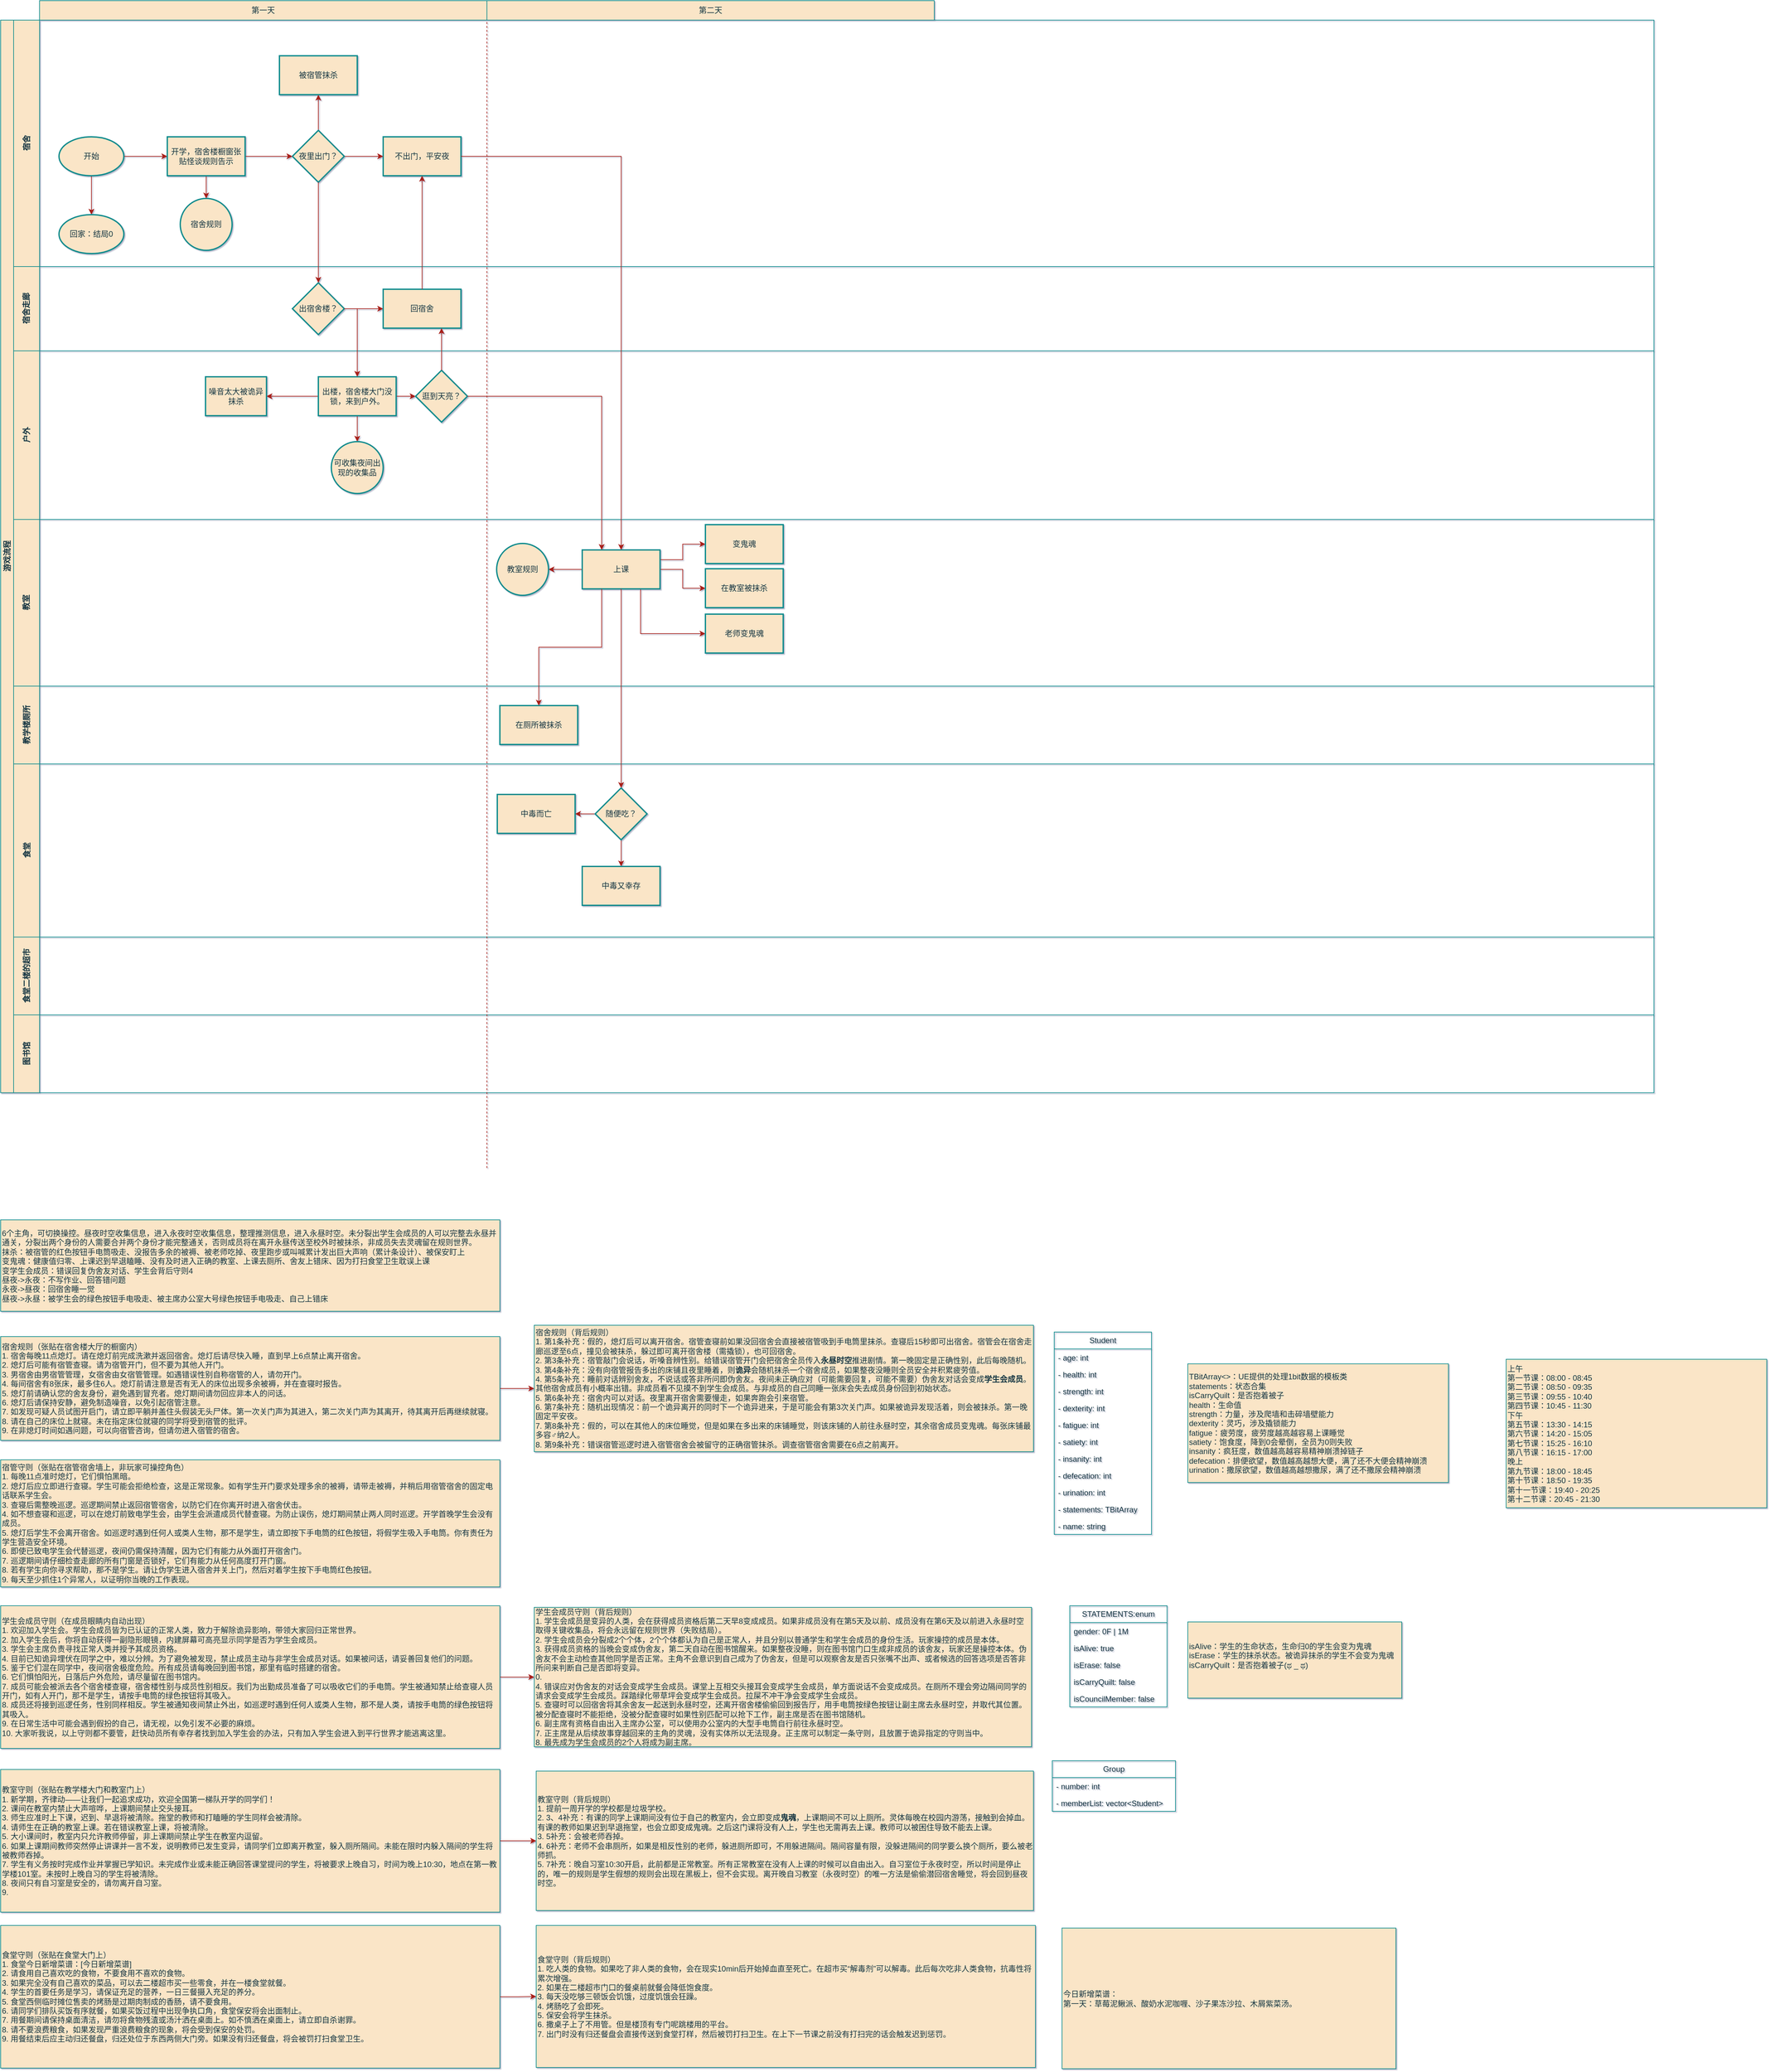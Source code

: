 <mxfile version="24.7.17">
  <diagram id="prtHgNgQTEPvFCAcTncT" name="Page-1">
    <mxGraphModel dx="4874" dy="1197" grid="0" gridSize="10" guides="1" tooltips="1" connect="1" arrows="1" fold="1" page="0" pageScale="1" pageWidth="827" pageHeight="1169" background="none" math="0" shadow="1">
      <root>
        <mxCell id="0" />
        <mxCell id="1" parent="0" />
        <mxCell id="dNxyNK7c78bLwvsdeMH5-19" value="游戏流程" style="swimlane;html=1;childLayout=stackLayout;resizeParent=1;resizeParentMax=0;horizontal=0;startSize=20;horizontalStack=0;labelBackgroundColor=none;fillColor=#FAE5C7;strokeColor=#0F8B8D;fontColor=#143642;" parent="1" vertex="1">
          <mxGeometry x="-2430" y="190" width="2550" height="1654" as="geometry">
            <mxRectangle x="-2430" y="190" width="40" height="80" as="alternateBounds" />
          </mxGeometry>
        </mxCell>
        <mxCell id="dNxyNK7c78bLwvsdeMH5-20" value="宿舍" style="swimlane;html=1;startSize=40;horizontal=0;labelBackgroundColor=none;fillColor=#FAE5C7;strokeColor=#0F8B8D;fontColor=#143642;" parent="dNxyNK7c78bLwvsdeMH5-19" vertex="1">
          <mxGeometry x="20" width="2530" height="380" as="geometry">
            <mxRectangle x="20" width="2520" height="40" as="alternateBounds" />
          </mxGeometry>
        </mxCell>
        <mxCell id="0DvFuNTm4Sl3EcMof9rq-71" value="" style="edgeStyle=orthogonalEdgeStyle;rounded=0;orthogonalLoop=1;jettySize=auto;html=1;labelBackgroundColor=none;strokeColor=#A8201A;fontColor=default;entryX=0;entryY=0.5;entryDx=0;entryDy=0;" parent="dNxyNK7c78bLwvsdeMH5-20" source="0DvFuNTm4Sl3EcMof9rq-69" target="nr45CDrM_3g_JWFm7fsB-148" edge="1">
          <mxGeometry relative="1" as="geometry">
            <mxPoint x="296" y="115" as="targetPoint" />
          </mxGeometry>
        </mxCell>
        <mxCell id="nr45CDrM_3g_JWFm7fsB-43" value="" style="edgeStyle=orthogonalEdgeStyle;rounded=0;orthogonalLoop=1;jettySize=auto;html=1;strokeColor=#A8201A;fontColor=default;fillColor=#FAE5C7;labelBackgroundColor=none;" parent="dNxyNK7c78bLwvsdeMH5-20" source="0DvFuNTm4Sl3EcMof9rq-69" target="nr45CDrM_3g_JWFm7fsB-42" edge="1">
          <mxGeometry relative="1" as="geometry" />
        </mxCell>
        <mxCell id="0DvFuNTm4Sl3EcMof9rq-69" value="开始" style="strokeWidth=2;html=1;shape=mxgraph.flowchart.start_1;whiteSpace=wrap;labelBackgroundColor=none;fillColor=#FAE5C7;strokeColor=#0F8B8D;fontColor=#143642;" parent="dNxyNK7c78bLwvsdeMH5-20" vertex="1">
          <mxGeometry x="70" y="180" width="100" height="60" as="geometry" />
        </mxCell>
        <mxCell id="0DvFuNTm4Sl3EcMof9rq-70" value="不出门，平安夜" style="whiteSpace=wrap;html=1;strokeWidth=2;labelBackgroundColor=none;fillColor=#FAE5C7;strokeColor=#0F8B8D;fontColor=#143642;" parent="dNxyNK7c78bLwvsdeMH5-20" vertex="1">
          <mxGeometry x="570" y="180" width="120" height="60" as="geometry" />
        </mxCell>
        <mxCell id="0DvFuNTm4Sl3EcMof9rq-72" value="宿舍规则" style="ellipse;whiteSpace=wrap;html=1;strokeWidth=2;labelBackgroundColor=none;fillColor=#FAE5C7;strokeColor=#0F8B8D;fontColor=#143642;" parent="dNxyNK7c78bLwvsdeMH5-20" vertex="1">
          <mxGeometry x="257" y="275" width="80" height="80" as="geometry" />
        </mxCell>
        <mxCell id="0DvFuNTm4Sl3EcMof9rq-79" value="" style="edgeStyle=orthogonalEdgeStyle;rounded=0;orthogonalLoop=1;jettySize=auto;html=1;labelBackgroundColor=none;strokeColor=#A8201A;fontColor=default;exitX=0.5;exitY=1;exitDx=0;exitDy=0;" parent="dNxyNK7c78bLwvsdeMH5-20" source="nr45CDrM_3g_JWFm7fsB-148" target="0DvFuNTm4Sl3EcMof9rq-72" edge="1">
          <mxGeometry relative="1" as="geometry">
            <mxPoint x="296" y="115" as="sourcePoint" />
          </mxGeometry>
        </mxCell>
        <mxCell id="0DvFuNTm4Sl3EcMof9rq-86" value="" style="edgeStyle=orthogonalEdgeStyle;rounded=0;orthogonalLoop=1;jettySize=auto;html=1;labelBackgroundColor=none;strokeColor=#A8201A;fontColor=default;" parent="dNxyNK7c78bLwvsdeMH5-20" source="0DvFuNTm4Sl3EcMof9rq-80" target="0DvFuNTm4Sl3EcMof9rq-70" edge="1">
          <mxGeometry relative="1" as="geometry" />
        </mxCell>
        <mxCell id="nr45CDrM_3g_JWFm7fsB-123" value="" style="edgeStyle=orthogonalEdgeStyle;rounded=0;orthogonalLoop=1;jettySize=auto;html=1;labelBackgroundColor=none;strokeColor=#A8201A;fontColor=default;" parent="dNxyNK7c78bLwvsdeMH5-20" source="0DvFuNTm4Sl3EcMof9rq-80" target="nr45CDrM_3g_JWFm7fsB-121" edge="1">
          <mxGeometry relative="1" as="geometry" />
        </mxCell>
        <mxCell id="0DvFuNTm4Sl3EcMof9rq-80" value="夜里出门？" style="rhombus;whiteSpace=wrap;html=1;strokeWidth=2;rounded=0;arcSize=0;labelBackgroundColor=none;fillColor=#FAE5C7;strokeColor=#0F8B8D;fontColor=#143642;" parent="dNxyNK7c78bLwvsdeMH5-20" vertex="1">
          <mxGeometry x="430" y="170" width="80" height="80" as="geometry" />
        </mxCell>
        <mxCell id="nr45CDrM_3g_JWFm7fsB-42" value="回家：结局0" style="strokeWidth=2;html=1;shape=mxgraph.flowchart.start_1;whiteSpace=wrap;labelBackgroundColor=none;fillColor=#FAE5C7;strokeColor=#0F8B8D;fontColor=#143642;" parent="dNxyNK7c78bLwvsdeMH5-20" vertex="1">
          <mxGeometry x="70" y="300" width="100" height="60" as="geometry" />
        </mxCell>
        <mxCell id="nr45CDrM_3g_JWFm7fsB-121" value="被宿管抹杀" style="whiteSpace=wrap;html=1;fillColor=#FAE5C7;strokeColor=#0F8B8D;fontColor=#143642;strokeWidth=2;rounded=0;arcSize=0;labelBackgroundColor=none;" parent="dNxyNK7c78bLwvsdeMH5-20" vertex="1">
          <mxGeometry x="410" y="55" width="120" height="60" as="geometry" />
        </mxCell>
        <mxCell id="nr45CDrM_3g_JWFm7fsB-149" value="" style="edgeStyle=orthogonalEdgeStyle;rounded=0;orthogonalLoop=1;jettySize=auto;html=1;strokeColor=#A8201A;fontColor=default;fillColor=#FAE5C7;labelBackgroundColor=none;" parent="dNxyNK7c78bLwvsdeMH5-20" source="nr45CDrM_3g_JWFm7fsB-148" target="0DvFuNTm4Sl3EcMof9rq-80" edge="1">
          <mxGeometry relative="1" as="geometry" />
        </mxCell>
        <mxCell id="nr45CDrM_3g_JWFm7fsB-148" value="开学，宿舍楼橱窗张贴怪谈规则告示" style="rounded=0;whiteSpace=wrap;html=1;strokeColor=#0F8B8D;fontColor=#143642;fillColor=#FAE5C7;labelBackgroundColor=none;strokeWidth=2;" parent="dNxyNK7c78bLwvsdeMH5-20" vertex="1">
          <mxGeometry x="237" y="180" width="120" height="60" as="geometry" />
        </mxCell>
        <mxCell id="0DvFuNTm4Sl3EcMof9rq-39" value="宿舍走廊" style="swimlane;html=1;startSize=40;horizontal=0;labelBackgroundColor=none;fillColor=#FAE5C7;strokeColor=#0F8B8D;fontColor=#143642;" parent="dNxyNK7c78bLwvsdeMH5-19" vertex="1">
          <mxGeometry x="20" y="380" width="2530" height="130" as="geometry" />
        </mxCell>
        <mxCell id="nr45CDrM_3g_JWFm7fsB-5" value="" style="edgeStyle=orthogonalEdgeStyle;rounded=0;orthogonalLoop=1;jettySize=auto;html=1;labelBackgroundColor=none;strokeColor=#A8201A;fontColor=default;" parent="0DvFuNTm4Sl3EcMof9rq-39" source="nr45CDrM_3g_JWFm7fsB-1" target="nr45CDrM_3g_JWFm7fsB-4" edge="1">
          <mxGeometry relative="1" as="geometry" />
        </mxCell>
        <mxCell id="nr45CDrM_3g_JWFm7fsB-1" value="出宿舍楼？" style="rhombus;whiteSpace=wrap;html=1;strokeWidth=2;rounded=0;arcSize=0;labelBackgroundColor=none;fillColor=#FAE5C7;strokeColor=#0F8B8D;fontColor=#143642;" parent="0DvFuNTm4Sl3EcMof9rq-39" vertex="1">
          <mxGeometry x="430" y="25" width="80" height="80" as="geometry" />
        </mxCell>
        <mxCell id="nr45CDrM_3g_JWFm7fsB-4" value="回宿舍" style="whiteSpace=wrap;html=1;strokeWidth=2;rounded=0;arcSize=0;labelBackgroundColor=none;fillColor=#FAE5C7;strokeColor=#0F8B8D;fontColor=#143642;" parent="0DvFuNTm4Sl3EcMof9rq-39" vertex="1">
          <mxGeometry x="570" y="35" width="120" height="60" as="geometry" />
        </mxCell>
        <mxCell id="0DvFuNTm4Sl3EcMof9rq-2" value="户外" style="swimlane;html=1;startSize=40;horizontal=0;labelBackgroundColor=none;fillColor=#FAE5C7;strokeColor=#0F8B8D;fontColor=#143642;" parent="dNxyNK7c78bLwvsdeMH5-19" vertex="1">
          <mxGeometry x="20" y="510" width="2530" height="260" as="geometry" />
        </mxCell>
        <mxCell id="nr45CDrM_3g_JWFm7fsB-47" value="" style="edgeStyle=orthogonalEdgeStyle;rounded=0;orthogonalLoop=1;jettySize=auto;html=1;strokeColor=#A8201A;fontColor=default;fillColor=#FAE5C7;labelBackgroundColor=none;" parent="0DvFuNTm4Sl3EcMof9rq-2" source="0DvFuNTm4Sl3EcMof9rq-87" target="nr45CDrM_3g_JWFm7fsB-46" edge="1">
          <mxGeometry relative="1" as="geometry" />
        </mxCell>
        <mxCell id="nr45CDrM_3g_JWFm7fsB-128" value="" style="edgeStyle=orthogonalEdgeStyle;rounded=0;orthogonalLoop=1;jettySize=auto;html=1;strokeColor=#A8201A;fontColor=default;fillColor=#FAE5C7;labelBackgroundColor=none;" parent="0DvFuNTm4Sl3EcMof9rq-2" source="0DvFuNTm4Sl3EcMof9rq-87" target="nr45CDrM_3g_JWFm7fsB-127" edge="1">
          <mxGeometry relative="1" as="geometry" />
        </mxCell>
        <mxCell id="nr45CDrM_3g_JWFm7fsB-130" value="" style="edgeStyle=orthogonalEdgeStyle;rounded=0;orthogonalLoop=1;jettySize=auto;html=1;strokeColor=#A8201A;fontColor=default;fillColor=#FAE5C7;labelBackgroundColor=none;" parent="0DvFuNTm4Sl3EcMof9rq-2" source="0DvFuNTm4Sl3EcMof9rq-87" target="nr45CDrM_3g_JWFm7fsB-129" edge="1">
          <mxGeometry relative="1" as="geometry" />
        </mxCell>
        <mxCell id="0DvFuNTm4Sl3EcMof9rq-87" value="出楼，宿舍楼大门没锁，来到户外&lt;span style=&quot;background-color: initial;&quot;&gt;。&lt;/span&gt;" style="whiteSpace=wrap;html=1;strokeWidth=2;rounded=0;arcSize=0;labelBackgroundColor=none;fillColor=#FAE5C7;strokeColor=#0F8B8D;fontColor=#143642;" parent="0DvFuNTm4Sl3EcMof9rq-2" vertex="1">
          <mxGeometry x="470" y="40" width="120" height="60" as="geometry" />
        </mxCell>
        <mxCell id="nr45CDrM_3g_JWFm7fsB-46" value="可收集夜间出现的收集品" style="ellipse;whiteSpace=wrap;html=1;fillColor=#FAE5C7;strokeColor=#0F8B8D;fontColor=#143642;strokeWidth=2;rounded=1;arcSize=0;labelBackgroundColor=none;" parent="0DvFuNTm4Sl3EcMof9rq-2" vertex="1">
          <mxGeometry x="490" y="140" width="80" height="80" as="geometry" />
        </mxCell>
        <mxCell id="nr45CDrM_3g_JWFm7fsB-127" value="噪音太大被诡异抹杀" style="whiteSpace=wrap;html=1;fillColor=#FAE5C7;strokeColor=#0F8B8D;fontColor=#143642;strokeWidth=2;rounded=0;arcSize=0;labelBackgroundColor=none;" parent="0DvFuNTm4Sl3EcMof9rq-2" vertex="1">
          <mxGeometry x="296" y="40" width="94" height="60" as="geometry" />
        </mxCell>
        <mxCell id="nr45CDrM_3g_JWFm7fsB-129" value="逛到天亮？" style="rhombus;whiteSpace=wrap;html=1;strokeWidth=2;rounded=0;arcSize=0;labelBackgroundColor=none;fillColor=#FAE5C7;strokeColor=#0F8B8D;fontColor=#143642;shadow=0;" parent="0DvFuNTm4Sl3EcMof9rq-2" vertex="1">
          <mxGeometry x="620" y="30" width="80" height="80" as="geometry" />
        </mxCell>
        <mxCell id="0DvFuNTm4Sl3EcMof9rq-31" value="教室" style="swimlane;html=1;startSize=40;horizontal=0;labelBackgroundColor=none;fillColor=#FAE5C7;strokeColor=#0F8B8D;fontColor=#143642;" parent="dNxyNK7c78bLwvsdeMH5-19" vertex="1">
          <mxGeometry x="20" y="770" width="2530" height="257" as="geometry">
            <mxRectangle x="20" y="360" width="1820" height="30" as="alternateBounds" />
          </mxGeometry>
        </mxCell>
        <mxCell id="nr45CDrM_3g_JWFm7fsB-57" value="" style="edgeStyle=orthogonalEdgeStyle;rounded=0;orthogonalLoop=1;jettySize=auto;html=1;strokeColor=#A8201A;fontColor=default;fillColor=#FAE5C7;labelBackgroundColor=none;" parent="0DvFuNTm4Sl3EcMof9rq-31" source="nr45CDrM_3g_JWFm7fsB-44" target="nr45CDrM_3g_JWFm7fsB-56" edge="1">
          <mxGeometry relative="1" as="geometry" />
        </mxCell>
        <mxCell id="nr45CDrM_3g_JWFm7fsB-134" style="edgeStyle=orthogonalEdgeStyle;rounded=0;orthogonalLoop=1;jettySize=auto;html=1;exitX=1;exitY=0.25;exitDx=0;exitDy=0;entryX=0;entryY=0.5;entryDx=0;entryDy=0;strokeColor=#A8201A;fontColor=default;fillColor=#FAE5C7;labelBackgroundColor=none;" parent="0DvFuNTm4Sl3EcMof9rq-31" source="nr45CDrM_3g_JWFm7fsB-44" target="nr45CDrM_3g_JWFm7fsB-133" edge="1">
          <mxGeometry relative="1" as="geometry" />
        </mxCell>
        <mxCell id="nr45CDrM_3g_JWFm7fsB-137" value="" style="edgeStyle=orthogonalEdgeStyle;rounded=0;orthogonalLoop=1;jettySize=auto;html=1;strokeColor=#A8201A;fontColor=default;fillColor=#FAE5C7;exitX=1;exitY=0.5;exitDx=0;exitDy=0;labelBackgroundColor=none;" parent="0DvFuNTm4Sl3EcMof9rq-31" source="nr45CDrM_3g_JWFm7fsB-44" target="nr45CDrM_3g_JWFm7fsB-136" edge="1">
          <mxGeometry relative="1" as="geometry" />
        </mxCell>
        <mxCell id="nr45CDrM_3g_JWFm7fsB-140" value="" style="edgeStyle=orthogonalEdgeStyle;rounded=0;orthogonalLoop=1;jettySize=auto;html=1;strokeColor=#A8201A;fontColor=default;fillColor=#FAE5C7;exitX=0.75;exitY=1;exitDx=0;exitDy=0;entryX=0;entryY=0.5;entryDx=0;entryDy=0;labelBackgroundColor=none;" parent="0DvFuNTm4Sl3EcMof9rq-31" source="nr45CDrM_3g_JWFm7fsB-44" target="nr45CDrM_3g_JWFm7fsB-139" edge="1">
          <mxGeometry relative="1" as="geometry" />
        </mxCell>
        <mxCell id="nr45CDrM_3g_JWFm7fsB-44" value="上课" style="whiteSpace=wrap;html=1;fillColor=#FAE5C7;strokeColor=#0F8B8D;fontColor=#143642;strokeWidth=2;labelBackgroundColor=none;" parent="0DvFuNTm4Sl3EcMof9rq-31" vertex="1">
          <mxGeometry x="877" y="47" width="120" height="60" as="geometry" />
        </mxCell>
        <mxCell id="nr45CDrM_3g_JWFm7fsB-56" value="教室规则" style="ellipse;whiteSpace=wrap;html=1;fillColor=#FAE5C7;strokeColor=#0F8B8D;fontColor=#143642;strokeWidth=2;labelBackgroundColor=none;" parent="0DvFuNTm4Sl3EcMof9rq-31" vertex="1">
          <mxGeometry x="745" y="37" width="80" height="80" as="geometry" />
        </mxCell>
        <mxCell id="nr45CDrM_3g_JWFm7fsB-133" value="变鬼魂" style="whiteSpace=wrap;html=1;fillColor=#FAE5C7;strokeColor=#0F8B8D;fontColor=#143642;strokeWidth=2;labelBackgroundColor=none;" parent="0DvFuNTm4Sl3EcMof9rq-31" vertex="1">
          <mxGeometry x="1067" y="8" width="120" height="60" as="geometry" />
        </mxCell>
        <mxCell id="nr45CDrM_3g_JWFm7fsB-136" value="在教室被抹杀" style="whiteSpace=wrap;html=1;fillColor=#FAE5C7;strokeColor=#0F8B8D;fontColor=#143642;strokeWidth=2;labelBackgroundColor=none;" parent="0DvFuNTm4Sl3EcMof9rq-31" vertex="1">
          <mxGeometry x="1067" y="76" width="120" height="60" as="geometry" />
        </mxCell>
        <mxCell id="nr45CDrM_3g_JWFm7fsB-139" value="老师变鬼魂" style="whiteSpace=wrap;html=1;fillColor=#FAE5C7;strokeColor=#0F8B8D;fontColor=#143642;strokeWidth=2;labelBackgroundColor=none;" parent="0DvFuNTm4Sl3EcMof9rq-31" vertex="1">
          <mxGeometry x="1067" y="146" width="120" height="60" as="geometry" />
        </mxCell>
        <mxCell id="0DvFuNTm4Sl3EcMof9rq-43" value="教学楼厕所" style="swimlane;html=1;startSize=40;horizontal=0;labelBackgroundColor=none;fillColor=#FAE5C7;strokeColor=#0F8B8D;fontColor=#143642;" parent="dNxyNK7c78bLwvsdeMH5-19" vertex="1">
          <mxGeometry x="20" y="1027" width="2530" height="120" as="geometry">
            <mxRectangle x="20" y="360" width="1820" height="30" as="alternateBounds" />
          </mxGeometry>
        </mxCell>
        <mxCell id="nr45CDrM_3g_JWFm7fsB-142" value="在厕所被抹杀" style="whiteSpace=wrap;html=1;fillColor=#FAE5C7;strokeColor=#0F8B8D;fontColor=#143642;strokeWidth=2;labelBackgroundColor=none;" parent="0DvFuNTm4Sl3EcMof9rq-43" vertex="1">
          <mxGeometry x="750" y="30" width="120" height="60" as="geometry" />
        </mxCell>
        <mxCell id="0DvFuNTm4Sl3EcMof9rq-47" value="食堂" style="swimlane;html=1;startSize=40;horizontal=0;labelBackgroundColor=none;fillColor=#FAE5C7;strokeColor=#0F8B8D;fontColor=#143642;" parent="dNxyNK7c78bLwvsdeMH5-19" vertex="1">
          <mxGeometry x="20" y="1147" width="2530" height="267" as="geometry">
            <mxRectangle x="20" y="360" width="1820" height="30" as="alternateBounds" />
          </mxGeometry>
        </mxCell>
        <mxCell id="nr45CDrM_3g_JWFm7fsB-155" value="" style="edgeStyle=orthogonalEdgeStyle;rounded=0;orthogonalLoop=1;jettySize=auto;html=1;strokeColor=#A8201A;fontColor=#143642;fillColor=#FAE5C7;" parent="0DvFuNTm4Sl3EcMof9rq-47" source="nr45CDrM_3g_JWFm7fsB-146" target="nr45CDrM_3g_JWFm7fsB-154" edge="1">
          <mxGeometry relative="1" as="geometry" />
        </mxCell>
        <mxCell id="nr45CDrM_3g_JWFm7fsB-157" value="" style="edgeStyle=orthogonalEdgeStyle;rounded=0;orthogonalLoop=1;jettySize=auto;html=1;strokeColor=#A8201A;fontColor=#143642;fillColor=#FAE5C7;" parent="0DvFuNTm4Sl3EcMof9rq-47" source="nr45CDrM_3g_JWFm7fsB-146" target="nr45CDrM_3g_JWFm7fsB-156" edge="1">
          <mxGeometry relative="1" as="geometry" />
        </mxCell>
        <mxCell id="nr45CDrM_3g_JWFm7fsB-146" value="随便吃？" style="rhombus;whiteSpace=wrap;html=1;fillColor=#FAE5C7;strokeColor=#0F8B8D;fontColor=#143642;strokeWidth=2;labelBackgroundColor=none;" parent="0DvFuNTm4Sl3EcMof9rq-47" vertex="1">
          <mxGeometry x="897" y="37" width="80" height="80" as="geometry" />
        </mxCell>
        <mxCell id="nr45CDrM_3g_JWFm7fsB-154" value="中毒而亡" style="whiteSpace=wrap;html=1;fillColor=#FAE5C7;strokeColor=#0F8B8D;fontColor=#143642;strokeWidth=2;labelBackgroundColor=none;" parent="0DvFuNTm4Sl3EcMof9rq-47" vertex="1">
          <mxGeometry x="746" y="47" width="120" height="60" as="geometry" />
        </mxCell>
        <mxCell id="nr45CDrM_3g_JWFm7fsB-156" value="中毒又幸存" style="whiteSpace=wrap;html=1;fillColor=#FAE5C7;strokeColor=#0F8B8D;fontColor=#143642;strokeWidth=2;labelBackgroundColor=none;" parent="0DvFuNTm4Sl3EcMof9rq-47" vertex="1">
          <mxGeometry x="877" y="158" width="120" height="60" as="geometry" />
        </mxCell>
        <mxCell id="nr45CDrM_3g_JWFm7fsB-11" value="食堂二楼的超市" style="swimlane;html=1;startSize=40;horizontal=0;labelBackgroundColor=none;fillColor=#FAE5C7;strokeColor=#0F8B8D;fontColor=#143642;" parent="dNxyNK7c78bLwvsdeMH5-19" vertex="1">
          <mxGeometry x="20" y="1414" width="2530" height="120" as="geometry">
            <mxRectangle x="20" y="360" width="1820" height="30" as="alternateBounds" />
          </mxGeometry>
        </mxCell>
        <mxCell id="dNxyNK7c78bLwvsdeMH5-22" value="图书馆" style="swimlane;html=1;startSize=40;horizontal=0;labelBackgroundColor=none;fillColor=#FAE5C7;strokeColor=#0F8B8D;fontColor=#143642;" parent="dNxyNK7c78bLwvsdeMH5-19" vertex="1">
          <mxGeometry x="20" y="1534" width="2530" height="120" as="geometry">
            <mxRectangle x="20" y="360" width="1820" height="30" as="alternateBounds" />
          </mxGeometry>
        </mxCell>
        <mxCell id="nr45CDrM_3g_JWFm7fsB-2" value="" style="edgeStyle=orthogonalEdgeStyle;rounded=0;orthogonalLoop=1;jettySize=auto;html=1;labelBackgroundColor=none;strokeColor=#A8201A;fontColor=default;" parent="dNxyNK7c78bLwvsdeMH5-19" source="0DvFuNTm4Sl3EcMof9rq-80" target="nr45CDrM_3g_JWFm7fsB-1" edge="1">
          <mxGeometry relative="1" as="geometry" />
        </mxCell>
        <mxCell id="0DvFuNTm4Sl3EcMof9rq-88" value="" style="edgeStyle=orthogonalEdgeStyle;rounded=0;orthogonalLoop=1;jettySize=auto;html=1;entryX=0.5;entryY=0;entryDx=0;entryDy=0;exitX=1;exitY=0.5;exitDx=0;exitDy=0;labelBackgroundColor=none;strokeColor=#A8201A;fontColor=default;" parent="dNxyNK7c78bLwvsdeMH5-19" source="nr45CDrM_3g_JWFm7fsB-1" target="0DvFuNTm4Sl3EcMof9rq-87" edge="1">
          <mxGeometry relative="1" as="geometry" />
        </mxCell>
        <mxCell id="nr45CDrM_3g_JWFm7fsB-6" style="edgeStyle=orthogonalEdgeStyle;rounded=0;orthogonalLoop=1;jettySize=auto;html=1;exitX=0.5;exitY=0;exitDx=0;exitDy=0;entryX=0.5;entryY=1;entryDx=0;entryDy=0;labelBackgroundColor=none;strokeColor=#A8201A;fontColor=default;" parent="dNxyNK7c78bLwvsdeMH5-19" source="nr45CDrM_3g_JWFm7fsB-4" target="0DvFuNTm4Sl3EcMof9rq-70" edge="1">
          <mxGeometry relative="1" as="geometry" />
        </mxCell>
        <mxCell id="nr45CDrM_3g_JWFm7fsB-45" value="" style="edgeStyle=orthogonalEdgeStyle;rounded=0;orthogonalLoop=1;jettySize=auto;html=1;strokeColor=#A8201A;fontColor=default;fillColor=#FAE5C7;labelBackgroundColor=none;" parent="dNxyNK7c78bLwvsdeMH5-19" source="0DvFuNTm4Sl3EcMof9rq-70" target="nr45CDrM_3g_JWFm7fsB-44" edge="1">
          <mxGeometry relative="1" as="geometry" />
        </mxCell>
        <mxCell id="nr45CDrM_3g_JWFm7fsB-131" style="edgeStyle=orthogonalEdgeStyle;rounded=0;orthogonalLoop=1;jettySize=auto;html=1;exitX=0.5;exitY=0;exitDx=0;exitDy=0;entryX=0.75;entryY=1;entryDx=0;entryDy=0;strokeColor=#A8201A;fontColor=default;fillColor=#FAE5C7;labelBackgroundColor=none;" parent="dNxyNK7c78bLwvsdeMH5-19" source="nr45CDrM_3g_JWFm7fsB-129" target="nr45CDrM_3g_JWFm7fsB-4" edge="1">
          <mxGeometry relative="1" as="geometry" />
        </mxCell>
        <mxCell id="nr45CDrM_3g_JWFm7fsB-132" style="edgeStyle=orthogonalEdgeStyle;rounded=0;orthogonalLoop=1;jettySize=auto;html=1;exitX=1;exitY=0.5;exitDx=0;exitDy=0;entryX=0.25;entryY=0;entryDx=0;entryDy=0;strokeColor=#A8201A;fontColor=default;fillColor=#FAE5C7;labelBackgroundColor=none;" parent="dNxyNK7c78bLwvsdeMH5-19" source="nr45CDrM_3g_JWFm7fsB-129" target="nr45CDrM_3g_JWFm7fsB-44" edge="1">
          <mxGeometry relative="1" as="geometry" />
        </mxCell>
        <mxCell id="nr45CDrM_3g_JWFm7fsB-143" value="" style="edgeStyle=orthogonalEdgeStyle;rounded=0;orthogonalLoop=1;jettySize=auto;html=1;strokeColor=#A8201A;fontColor=default;fillColor=#FAE5C7;exitX=0.25;exitY=1;exitDx=0;exitDy=0;labelBackgroundColor=none;" parent="dNxyNK7c78bLwvsdeMH5-19" source="nr45CDrM_3g_JWFm7fsB-44" target="nr45CDrM_3g_JWFm7fsB-142" edge="1">
          <mxGeometry relative="1" as="geometry" />
        </mxCell>
        <mxCell id="nr45CDrM_3g_JWFm7fsB-147" value="" style="edgeStyle=orthogonalEdgeStyle;rounded=0;orthogonalLoop=1;jettySize=auto;html=1;strokeColor=#A8201A;fontColor=default;fillColor=#FAE5C7;labelBackgroundColor=none;" parent="dNxyNK7c78bLwvsdeMH5-19" source="nr45CDrM_3g_JWFm7fsB-44" target="nr45CDrM_3g_JWFm7fsB-146" edge="1">
          <mxGeometry relative="1" as="geometry" />
        </mxCell>
        <mxCell id="0DvFuNTm4Sl3EcMof9rq-75" value="" style="edgeStyle=orthogonalEdgeStyle;rounded=0;orthogonalLoop=1;jettySize=auto;html=1;labelBackgroundColor=none;strokeColor=#A8201A;fontColor=default;" parent="1" source="0DvFuNTm4Sl3EcMof9rq-68" target="0DvFuNTm4Sl3EcMof9rq-74" edge="1">
          <mxGeometry relative="1" as="geometry" />
        </mxCell>
        <mxCell id="0DvFuNTm4Sl3EcMof9rq-68" value="宿舍规则（张贴在宿舍楼大厅的橱窗内）&lt;div&gt;&lt;div&gt;1. 宿舍每晚11点熄灯。请在熄灯前完成洗漱并返回宿舍。熄灯后请尽快入睡，直到早上6点禁止离开宿舍。&lt;/div&gt;&lt;div&gt;2. 熄灯后可能有宿管查寝。请为宿管开门，但不要为其他人开门。&lt;/div&gt;&lt;div&gt;3. 男宿舍由男宿管管理，女宿舍由女宿管管理。如遇错误性别自称宿管的人，请勿开门。&lt;/div&gt;&lt;div&gt;4. 每间宿舍有8张床，最多住6人。熄灯前请注意是否有无人的床位出现多余被褥，并在查寝时报告。&lt;/div&gt;&lt;div&gt;5. 熄灯前请确认您的舍友身份，避免遇到冒充者。熄灯期间请勿回应非本人的问话。&lt;/div&gt;&lt;div&gt;6. 熄灯后请保持安静，避免制造噪音，以免引起宿管注意。&lt;/div&gt;&lt;div&gt;7. 如发现可疑人员试图开启门，请立即平躺并盖住头假装无头尸体。第一次关门声为其进入，第二次关门声为其离开，待其离开后再继续就寝。&lt;/div&gt;&lt;div&gt;8. 请在自己的床位上就寝。未在指定床位就寝的同学将受到宿管的批评。&lt;/div&gt;&lt;div&gt;9. 在非熄灯时间如遇问题，可以向宿管咨询，但请勿进入宿管的宿舍。&lt;/div&gt;&lt;/div&gt;" style="rounded=0;whiteSpace=wrap;html=1;align=left;labelBackgroundColor=none;fillColor=#FAE5C7;strokeColor=#0F8B8D;fontColor=#143642;" parent="1" vertex="1">
          <mxGeometry x="-2430" y="2220" width="770" height="160" as="geometry" />
        </mxCell>
        <mxCell id="0DvFuNTm4Sl3EcMof9rq-74" value="宿舍规则（背后规则）&lt;div&gt;1. 第1条补充：假的，熄灯后可以离开宿舍。宿管查寝前如果没回宿舍会直接被宿管吸到手电筒里抹杀。查寝后15秒即可出宿舍。宿管会在宿舍走廊巡逻至6点，撞见会被抹杀，躲过即可离开宿舍楼（需撬锁），也可回宿舍。&lt;/div&gt;&lt;div&gt;2. 第3条补充：宿管敲门会说话，听嗓音辨性别。给错误宿管开门会把宿舍全员传入&lt;b&gt;永昼时空&lt;/b&gt;推进剧情。第一晚固定是正确性别，此后每晚随机。&lt;/div&gt;&lt;div&gt;3. 第4条补充：没有向宿管报告多出的床铺且夜里睡着，则&lt;b&gt;诡异&lt;/b&gt;会随机抹杀一个宿舍成员，如果整夜没睡则全员安全并积累疲劳值。&lt;/div&gt;&lt;div&gt;4. 第5条补充：睡前对话辨别舍友，不说话或答非所问即伪舍友。夜间未正确应对（可能需要回复，可能不需要）伪舍友对话会变成&lt;b&gt;学生会成员&lt;/b&gt;。其他宿舍成员有小概率出错。非成员看不见摸不到学生会成员。与非成员的自己同睡一张床会失去成员身份回到初始状态。&lt;/div&gt;&lt;div&gt;5. 第6条补充：宿舍内可以对话。夜里离开宿舍需要慢走，如果奔跑会引来宿管。&lt;/div&gt;&lt;div&gt;6. 第7条补充：随机出现情况：前一个诡异离开的同时下一个诡异进来，于是可能会有第3次关门声。如果被诡异发现活着，则会被抹杀。第一晚固定平安夜。&lt;/div&gt;&lt;div&gt;7. 第8条补充：假的，可以在其他人的床位睡觉，但是如果在多出来的床铺睡觉，则该床铺的人前往永昼时空，其余宿舍成员变鬼魂。每张床铺最多容♂纳2人。&lt;/div&gt;&lt;div&gt;8. 第9条补充：错误宿管巡逻时进入宿管宿舍会被留守的正确宿管抹杀。调查宿管宿舍需要在6点之前离开。&lt;/div&gt;" style="whiteSpace=wrap;html=1;rounded=0;align=left;labelBackgroundColor=none;fillColor=#FAE5C7;strokeColor=#0F8B8D;fontColor=#143642;" parent="1" vertex="1">
          <mxGeometry x="-1607" y="2202.5" width="770" height="195" as="geometry" />
        </mxCell>
        <mxCell id="nr45CDrM_3g_JWFm7fsB-7" value="宿管守则（张贴在宿管宿舍墙上，非玩家可操控角色）&lt;div&gt;&lt;div&gt;1. 每晚11点准时熄灯，它们惧怕黑暗。&lt;/div&gt;&lt;div&gt;2. 熄灯后应立即进行查寝。学生可能会拒绝检查，这是正常现象。如有学生开门要求处理多余的被褥，请带走被褥，并稍后用宿管宿舍的固定电话联系学生会。&lt;/div&gt;&lt;div&gt;3. 查寝后需整晚巡逻。巡逻期间禁止返回宿管宿舍，以防它们在你离开时进入宿舍伏击。&lt;/div&gt;&lt;div&gt;4. 如不想查寝和巡逻，可以在熄灯前致电学生会，由学生会派遣成员代替查寝。为防止误伤，熄灯期间禁止两人同时巡逻。开学首晚学生会没有成员。&lt;/div&gt;&lt;div&gt;5. 熄灯后学生不会离开宿舍。如巡逻时遇到任何人或类人生物，那不是学生，请立即按下手电筒的红色按钮，将假学生吸入手电筒。你有责任为学生营造安全环境。&lt;/div&gt;&lt;div&gt;6. 即使已致电学生会代替巡逻，夜间仍需保持清醒，因为它们有能力从外面打开宿舍门。&lt;/div&gt;&lt;div&gt;7. 巡逻期间请仔细检查走廊的所有门窗是否锁好，它们有能力从任何高度打开门窗。&lt;/div&gt;&lt;div&gt;8. 若有学生向你寻求帮助，那不是学生。请让伪学生进入宿舍并关上门，然后对着学生按下手电筒红色按钮。&lt;/div&gt;&lt;div&gt;9. 每天至少抓住1个异常人，以证明你当晚的工作表现。&lt;/div&gt;&lt;/div&gt;" style="whiteSpace=wrap;html=1;align=left;rounded=0;labelBackgroundColor=none;fillColor=#FAE5C7;strokeColor=#0F8B8D;fontColor=#143642;" parent="1" vertex="1">
          <mxGeometry x="-2430" y="2410" width="770" height="196" as="geometry" />
        </mxCell>
        <mxCell id="nr45CDrM_3g_JWFm7fsB-14" value="" style="edgeStyle=orthogonalEdgeStyle;rounded=0;orthogonalLoop=1;jettySize=auto;html=1;labelBackgroundColor=none;strokeColor=#A8201A;fontColor=default;" parent="1" source="nr45CDrM_3g_JWFm7fsB-9" target="nr45CDrM_3g_JWFm7fsB-13" edge="1">
          <mxGeometry relative="1" as="geometry" />
        </mxCell>
        <mxCell id="nr45CDrM_3g_JWFm7fsB-9" value="学生会成员守则（在成员眼睛内自动出现）&lt;div&gt;&lt;div&gt;1. 欢迎加入学生会。学生会成员皆为已认证的正常人类，致力于解除诡异影响，带领大家回归正常世界。&lt;/div&gt;&lt;div&gt;2. 加入学生会后，你将自动获得一副隐形眼镜，内建屏幕可高亮显示同学是否为学生会成员。&lt;/div&gt;&lt;div&gt;3. 学生会主席负责寻找正常人类并授予其成员资格。&lt;/div&gt;&lt;div&gt;4. 目前已知诡异埋伏在同学之中，难以分辨。为了避免被发现，禁止成员主动与非学生会成员对话。如果被问话，请妥善回复他们的问题。&lt;/div&gt;&lt;div&gt;5. 鉴于它们混在同学中，夜间宿舍极度危险。所有成员请每晚回到图书馆，那里有临时搭建的宿舍。&lt;/div&gt;&lt;div&gt;6. 它们惧怕阳光，日落后户外危险，请尽量留在图书馆内。&lt;/div&gt;&lt;div&gt;7. 成员可能会被派去各个宿舍楼查寝，宿舍楼性别与成员性别相反。我们为出勤成员准备了可以吸收它们的手电筒。学生被通知禁止给查寝人员开门，如有人开门，那不是学生，请按手电筒的绿色按钮将其吸入。&lt;/div&gt;&lt;div&gt;8. 成员还将接到巡逻任务，性别同样相反。学生被通知夜间禁止外出，如巡逻时遇到任何人或类人生物，那不是人类，请按手电筒的绿色按钮将其吸入。&lt;/div&gt;&lt;div&gt;9. 在日常生活中可能会遇到假扮的自己，请无视，以免引发不必要的麻烦。&lt;/div&gt;&lt;/div&gt;&lt;div&gt;10. 大家听我说，以上守则都不要管，赶快动员所有幸存者找到加入学生会的办法，只有加入学生会进入到平行世界才能逃离这里。&lt;/div&gt;" style="whiteSpace=wrap;html=1;align=left;rounded=0;labelBackgroundColor=none;fillColor=#FAE5C7;strokeColor=#0F8B8D;fontColor=#143642;" parent="1" vertex="1">
          <mxGeometry x="-2430" y="2635" width="770" height="220" as="geometry" />
        </mxCell>
        <mxCell id="nr45CDrM_3g_JWFm7fsB-13" value="学生会成员守则（背后规则）&lt;div&gt;1. 学生会成员是变异的人类，会在获得成员资格后第二天早8变成成员。如果非成员没有在第5天及以前、成员没有在第6天及以前进入永昼时空取得关键收集品，将会永远留在规则世界（失败结局）。&lt;/div&gt;&lt;div&gt;2. 学生会成员会分裂成2个个体，2个个体都认为自己是正常人，并且分别以普通学生和学生会成员的身份生活。玩家操控的成员是本体。&lt;/div&gt;&lt;div&gt;3. 获得成员资格的当晚会变成伪舍友，第二天自动在图书馆醒来。如果整夜没睡，则在图书馆门口生成非成员的该舍友，玩家还是操控本体。伪舍友不会主动检查其他同学是否正常。主角不会意识到自己成为了伪舍友，但是可以观察舍友是否只张嘴不出声、或者候选的回答选项是否答非所问来判断自己是否即将变异。&lt;/div&gt;&lt;div&gt;0.&amp;nbsp;&lt;/div&gt;&lt;div&gt;4. 错误应对伪舍友的对话会变成学生会成员。&lt;span style=&quot;background-color: initial;&quot;&gt;课堂上互相交头接耳会变成学生会成员，单方面说话不会变成成员。&lt;/span&gt;&lt;span style=&quot;background-color: initial;&quot;&gt;在厕所不理会旁边隔间同学的请求会变成学生会成员。&lt;/span&gt;&lt;span style=&quot;background-color: initial;&quot;&gt;踩踏绿化带草坪会变成学生会成员。&lt;/span&gt;&lt;span style=&quot;background-color: initial;&quot;&gt;拉屎不冲干净会变成学生会成员。&lt;/span&gt;&lt;/div&gt;&lt;div&gt;5. 查寝时可以回宿舍将其余舍友一起送到永昼时空，还离开宿舍楼偷偷回到报告厅，用手电筒按绿色按钮让副主席去永昼时空，并取代其位置。被分配查寝时不能拒绝，没被分配查寝时如果性别匹配可以抢下工作，副主席是否在图书馆随机。&lt;/div&gt;&lt;div&gt;6. 副主席有资格自由出入主席办公室，可以使用办公室内的大型手电筒自行前往永昼时空。&lt;/div&gt;&lt;div&gt;7. 正主席是从后续故事穿越回来的主角的灵魂，没有实体所以无法现身。正主席可以制定一条守则，且放置于诡异指定的守则当中。&lt;/div&gt;&lt;div&gt;8. 最先成为学生会成员的2个人将成为副主席。&lt;/div&gt;" style="whiteSpace=wrap;html=1;align=left;rounded=0;labelBackgroundColor=none;fillColor=#FAE5C7;strokeColor=#0F8B8D;fontColor=#143642;" parent="1" vertex="1">
          <mxGeometry x="-1607" y="2637.5" width="767" height="215" as="geometry" />
        </mxCell>
        <mxCell id="nr45CDrM_3g_JWFm7fsB-15" value="Student" style="swimlane;fontStyle=0;childLayout=stackLayout;horizontal=1;startSize=26;fillColor=none;horizontalStack=0;resizeParent=1;resizeParentMax=0;resizeLast=0;collapsible=1;marginBottom=0;whiteSpace=wrap;html=1;labelBackgroundColor=none;strokeColor=#0F8B8D;fontColor=#143642;" parent="1" vertex="1">
          <mxGeometry x="-805" y="2213" width="150" height="312" as="geometry">
            <mxRectangle x="-790" y="1400" width="80" height="30" as="alternateBounds" />
          </mxGeometry>
        </mxCell>
        <mxCell id="nr45CDrM_3g_JWFm7fsB-18" value="- age: int" style="text;strokeColor=none;fillColor=none;align=left;verticalAlign=top;spacingLeft=4;spacingRight=4;overflow=hidden;rotatable=0;points=[[0,0.5],[1,0.5]];portConstraint=eastwest;whiteSpace=wrap;html=1;labelBackgroundColor=none;fontColor=#143642;" parent="nr45CDrM_3g_JWFm7fsB-15" vertex="1">
          <mxGeometry y="26" width="150" height="26" as="geometry" />
        </mxCell>
        <mxCell id="nr45CDrM_3g_JWFm7fsB-61" value="- health: int" style="text;strokeColor=none;fillColor=none;align=left;verticalAlign=top;spacingLeft=4;spacingRight=4;overflow=hidden;rotatable=0;points=[[0,0.5],[1,0.5]];portConstraint=eastwest;whiteSpace=wrap;html=1;labelBackgroundColor=none;fontColor=#143642;" parent="nr45CDrM_3g_JWFm7fsB-15" vertex="1">
          <mxGeometry y="52" width="150" height="26" as="geometry" />
        </mxCell>
        <mxCell id="nr45CDrM_3g_JWFm7fsB-19" value="- strength: int" style="text;strokeColor=none;fillColor=none;align=left;verticalAlign=top;spacingLeft=4;spacingRight=4;overflow=hidden;rotatable=0;points=[[0,0.5],[1,0.5]];portConstraint=eastwest;whiteSpace=wrap;html=1;labelBackgroundColor=none;fontColor=#143642;" parent="nr45CDrM_3g_JWFm7fsB-15" vertex="1">
          <mxGeometry y="78" width="150" height="26" as="geometry" />
        </mxCell>
        <mxCell id="nr45CDrM_3g_JWFm7fsB-20" value="- dexterity: int" style="text;strokeColor=none;fillColor=none;align=left;verticalAlign=top;spacingLeft=4;spacingRight=4;overflow=hidden;rotatable=0;points=[[0,0.5],[1,0.5]];portConstraint=eastwest;whiteSpace=wrap;html=1;labelBackgroundColor=none;fontColor=#143642;" parent="nr45CDrM_3g_JWFm7fsB-15" vertex="1">
          <mxGeometry y="104" width="150" height="26" as="geometry" />
        </mxCell>
        <mxCell id="nr45CDrM_3g_JWFm7fsB-22" value="- fatigue: int" style="text;strokeColor=none;fillColor=none;align=left;verticalAlign=top;spacingLeft=4;spacingRight=4;overflow=hidden;rotatable=0;points=[[0,0.5],[1,0.5]];portConstraint=eastwest;whiteSpace=wrap;html=1;labelBackgroundColor=none;fontColor=#143642;" parent="nr45CDrM_3g_JWFm7fsB-15" vertex="1">
          <mxGeometry y="130" width="150" height="26" as="geometry" />
        </mxCell>
        <mxCell id="nr45CDrM_3g_JWFm7fsB-21" value="- satiety: int" style="text;strokeColor=none;fillColor=none;align=left;verticalAlign=top;spacingLeft=4;spacingRight=4;overflow=hidden;rotatable=0;points=[[0,0.5],[1,0.5]];portConstraint=eastwest;whiteSpace=wrap;html=1;labelBackgroundColor=none;fontColor=#143642;" parent="nr45CDrM_3g_JWFm7fsB-15" vertex="1">
          <mxGeometry y="156" width="150" height="26" as="geometry" />
        </mxCell>
        <mxCell id="nr45CDrM_3g_JWFm7fsB-41" value="- insanity: int" style="text;strokeColor=none;fillColor=none;align=left;verticalAlign=top;spacingLeft=4;spacingRight=4;overflow=hidden;rotatable=0;points=[[0,0.5],[1,0.5]];portConstraint=eastwest;whiteSpace=wrap;html=1;labelBackgroundColor=none;fontColor=#143642;" parent="nr45CDrM_3g_JWFm7fsB-15" vertex="1">
          <mxGeometry y="182" width="150" height="26" as="geometry" />
        </mxCell>
        <mxCell id="nr45CDrM_3g_JWFm7fsB-117" value="- defecation: int" style="text;strokeColor=none;fillColor=none;align=left;verticalAlign=top;spacingLeft=4;spacingRight=4;overflow=hidden;rotatable=0;points=[[0,0.5],[1,0.5]];portConstraint=eastwest;whiteSpace=wrap;html=1;labelBackgroundColor=none;fontColor=#143642;" parent="nr45CDrM_3g_JWFm7fsB-15" vertex="1">
          <mxGeometry y="208" width="150" height="26" as="geometry" />
        </mxCell>
        <mxCell id="nr45CDrM_3g_JWFm7fsB-118" value="- urination: int" style="text;strokeColor=none;fillColor=none;align=left;verticalAlign=top;spacingLeft=4;spacingRight=4;overflow=hidden;rotatable=0;points=[[0,0.5],[1,0.5]];portConstraint=eastwest;whiteSpace=wrap;html=1;labelBackgroundColor=none;fontColor=#143642;" parent="nr45CDrM_3g_JWFm7fsB-15" vertex="1">
          <mxGeometry y="234" width="150" height="26" as="geometry" />
        </mxCell>
        <mxCell id="nr45CDrM_3g_JWFm7fsB-49" value="- statements: TBitArray" style="text;strokeColor=none;fillColor=none;align=left;verticalAlign=top;spacingLeft=4;spacingRight=4;overflow=hidden;rotatable=0;points=[[0,0.5],[1,0.5]];portConstraint=eastwest;whiteSpace=wrap;html=1;labelBackgroundColor=none;fontColor=#143642;" parent="nr45CDrM_3g_JWFm7fsB-15" vertex="1">
          <mxGeometry y="260" width="150" height="26" as="geometry" />
        </mxCell>
        <mxCell id="nr45CDrM_3g_JWFm7fsB-16" value="- name: string" style="text;strokeColor=none;fillColor=none;align=left;verticalAlign=top;spacingLeft=4;spacingRight=4;overflow=hidden;rotatable=0;points=[[0,0.5],[1,0.5]];portConstraint=eastwest;whiteSpace=wrap;html=1;labelBackgroundColor=none;fontColor=#143642;" parent="nr45CDrM_3g_JWFm7fsB-15" vertex="1">
          <mxGeometry y="286" width="150" height="26" as="geometry" />
        </mxCell>
        <mxCell id="nr45CDrM_3g_JWFm7fsB-31" value="&lt;div&gt;TBitArray&amp;lt;&amp;gt;：UE提供的处理1bit数据的模板类&lt;br&gt;&lt;/div&gt;&lt;div&gt;statements：状态合集&lt;br&gt;&lt;/div&gt;&lt;div&gt;isCarryQuilt：是否抱着被子&lt;span style=&quot;&quot;&gt;&lt;br&gt;&lt;/span&gt;&lt;/div&gt;health：生命值&lt;div&gt;&lt;span style=&quot;&quot;&gt;strength：力量，涉及爬墙和击碎墙壁能力&lt;/span&gt;&lt;div&gt;&lt;span style=&quot;&quot;&gt;dexterity：灵巧，涉及撬锁能力&lt;/span&gt;&lt;/div&gt;&lt;div&gt;fatigue：疲劳度，疲劳度越高越容易上课睡觉&lt;span style=&quot;&quot;&gt;&lt;br&gt;&lt;/span&gt;&lt;/div&gt;&lt;div&gt;satiety：饱食度，降到0会晕倒，全员为0则失败&lt;br&gt;&lt;/div&gt;&lt;div&gt;insanity：疯狂度，数值越高越容易精神崩溃掉链子&lt;br&gt;&lt;/div&gt;&lt;/div&gt;&lt;div&gt;&lt;span style=&quot;background-color: initial;&quot;&gt;defecation&lt;/span&gt;：排便欲望，数值越高越想大便，满了还不大便会精神崩溃&lt;br&gt;&lt;/div&gt;&lt;div&gt;urination：撒尿欲望，数值越高越想撒尿，满了还不撒尿会精神崩溃&lt;br&gt;&lt;/div&gt;" style="whiteSpace=wrap;html=1;strokeColor=#0F8B8D;fontColor=#143642;fillColor=#FAE5C7;align=left;labelBackgroundColor=none;" parent="1" vertex="1">
          <mxGeometry x="-599" y="2262" width="402" height="183" as="geometry" />
        </mxCell>
        <mxCell id="nr45CDrM_3g_JWFm7fsB-32" value="Group" style="swimlane;fontStyle=0;childLayout=stackLayout;horizontal=1;startSize=26;fillColor=none;horizontalStack=0;resizeParent=1;resizeParentMax=0;resizeLast=0;collapsible=1;marginBottom=0;whiteSpace=wrap;html=1;labelBackgroundColor=none;strokeColor=#0F8B8D;fontColor=#143642;" parent="1" vertex="1">
          <mxGeometry x="-808" y="2874" width="190" height="78" as="geometry">
            <mxRectangle x="-790" y="1400" width="80" height="30" as="alternateBounds" />
          </mxGeometry>
        </mxCell>
        <mxCell id="nr45CDrM_3g_JWFm7fsB-38" value="- number: int" style="text;strokeColor=none;fillColor=none;align=left;verticalAlign=top;spacingLeft=4;spacingRight=4;overflow=hidden;rotatable=0;points=[[0,0.5],[1,0.5]];portConstraint=eastwest;whiteSpace=wrap;html=1;labelBackgroundColor=none;fontColor=#143642;" parent="nr45CDrM_3g_JWFm7fsB-32" vertex="1">
          <mxGeometry y="26" width="190" height="26" as="geometry" />
        </mxCell>
        <mxCell id="nr45CDrM_3g_JWFm7fsB-39" value="- memberList: vector&amp;lt;Student&amp;gt;" style="text;strokeColor=none;fillColor=none;align=left;verticalAlign=top;spacingLeft=4;spacingRight=4;overflow=hidden;rotatable=0;points=[[0,0.5],[1,0.5]];portConstraint=eastwest;whiteSpace=wrap;html=1;labelBackgroundColor=none;fontColor=#143642;" parent="nr45CDrM_3g_JWFm7fsB-32" vertex="1">
          <mxGeometry y="52" width="190" height="26" as="geometry" />
        </mxCell>
        <mxCell id="nr45CDrM_3g_JWFm7fsB-50" value="STATEMENTS:enum" style="swimlane;fontStyle=0;childLayout=stackLayout;horizontal=1;startSize=26;fillColor=none;horizontalStack=0;resizeParent=1;resizeParentMax=0;resizeLast=0;collapsible=1;marginBottom=0;whiteSpace=wrap;html=1;strokeColor=#0F8B8D;fontColor=#143642;labelBackgroundColor=none;" parent="1" vertex="1">
          <mxGeometry x="-781" y="2635" width="150" height="156" as="geometry" />
        </mxCell>
        <mxCell id="nr45CDrM_3g_JWFm7fsB-17" value="gender: 0F | 1M" style="text;strokeColor=none;fillColor=none;align=left;verticalAlign=top;spacingLeft=4;spacingRight=4;overflow=hidden;rotatable=0;points=[[0,0.5],[1,0.5]];portConstraint=eastwest;whiteSpace=wrap;html=1;labelBackgroundColor=none;fontColor=#143642;" parent="nr45CDrM_3g_JWFm7fsB-50" vertex="1">
          <mxGeometry y="26" width="150" height="26" as="geometry" />
        </mxCell>
        <mxCell id="nr45CDrM_3g_JWFm7fsB-40" value="isAlive: true" style="text;strokeColor=none;fillColor=none;align=left;verticalAlign=top;spacingLeft=4;spacingRight=4;overflow=hidden;rotatable=0;points=[[0,0.5],[1,0.5]];portConstraint=eastwest;whiteSpace=wrap;html=1;labelBackgroundColor=none;fontColor=#143642;" parent="nr45CDrM_3g_JWFm7fsB-50" vertex="1">
          <mxGeometry y="52" width="150" height="26" as="geometry" />
        </mxCell>
        <mxCell id="nr45CDrM_3g_JWFm7fsB-63" value="isErase: false" style="text;strokeColor=none;fillColor=none;align=left;verticalAlign=top;spacingLeft=4;spacingRight=4;overflow=hidden;rotatable=0;points=[[0,0.5],[1,0.5]];portConstraint=eastwest;whiteSpace=wrap;html=1;labelBackgroundColor=none;fontColor=#143642;" parent="nr45CDrM_3g_JWFm7fsB-50" vertex="1">
          <mxGeometry y="78" width="150" height="26" as="geometry" />
        </mxCell>
        <mxCell id="nr45CDrM_3g_JWFm7fsB-48" value="isCarryQuilt: false" style="text;strokeColor=none;fillColor=none;align=left;verticalAlign=top;spacingLeft=4;spacingRight=4;overflow=hidden;rotatable=0;points=[[0,0.5],[1,0.5]];portConstraint=eastwest;whiteSpace=wrap;html=1;labelBackgroundColor=none;fontColor=#143642;" parent="nr45CDrM_3g_JWFm7fsB-50" vertex="1">
          <mxGeometry y="104" width="150" height="26" as="geometry" />
        </mxCell>
        <mxCell id="nr45CDrM_3g_JWFm7fsB-55" value="isCouncilMember: false" style="text;strokeColor=none;fillColor=none;align=left;verticalAlign=top;spacingLeft=4;spacingRight=4;overflow=hidden;rotatable=0;points=[[0,0.5],[1,0.5]];portConstraint=eastwest;whiteSpace=wrap;html=1;labelBackgroundColor=none;fontColor=#143642;" parent="nr45CDrM_3g_JWFm7fsB-50" vertex="1">
          <mxGeometry y="130" width="150" height="26" as="geometry" />
        </mxCell>
        <mxCell id="nr45CDrM_3g_JWFm7fsB-54" value="&lt;div&gt;&lt;span style=&quot;background-color: initial;&quot;&gt;isAlive：&lt;/span&gt;学生的生命状态，生命归0的学生会变为鬼魂&lt;/div&gt;&lt;div&gt;isErase：学生的抹杀状态。被诡异抹杀的学生不会变为鬼魂&lt;/div&gt;&lt;div&gt;isCarryQuilt：是否抱着被子(ಥ _ ಥ)&lt;span style=&quot;&quot;&gt;&lt;br&gt;&lt;/span&gt;&lt;/div&gt;&lt;div&gt;&lt;br&gt;&lt;/div&gt;" style="whiteSpace=wrap;html=1;strokeColor=#0F8B8D;fontColor=#143642;fillColor=#FAE5C7;align=left;labelBackgroundColor=none;" parent="1" vertex="1">
          <mxGeometry x="-599" y="2660" width="330" height="117.5" as="geometry" />
        </mxCell>
        <mxCell id="nr45CDrM_3g_JWFm7fsB-60" value="" style="edgeStyle=orthogonalEdgeStyle;rounded=0;orthogonalLoop=1;jettySize=auto;html=1;strokeColor=#A8201A;fontColor=default;fillColor=#FAE5C7;labelBackgroundColor=none;" parent="1" source="nr45CDrM_3g_JWFm7fsB-58" target="nr45CDrM_3g_JWFm7fsB-59" edge="1">
          <mxGeometry relative="1" as="geometry" />
        </mxCell>
        <mxCell id="nr45CDrM_3g_JWFm7fsB-58" value="教室守则（张贴在教学楼大门和教室门上）&lt;div&gt;1. 新学期，齐律动——让我们一起追求成功，欢迎全国第一梯队开学的同学们！&lt;br&gt;&lt;/div&gt;&lt;div&gt;&lt;div&gt;2. 课间在教室内禁止大声喧哗，上课期间禁止交头接耳。&lt;/div&gt;&lt;div&gt;3. 师生应准时上下课，迟到、早退将被清除。拖堂的教师和打瞌睡的学生同样会被清除。&lt;/div&gt;&lt;div&gt;4. 请师生在正确的教室上课。若在错误教室上课，将被清除。&lt;/div&gt;&lt;div&gt;5. 大小课间时，教室内只允许教师停留，非上课期间禁止学生在教室内逗留。&lt;/div&gt;&lt;div&gt;6. 如果上课期间教师突然停止讲课并一言不发，说明教师已发生变异，请同学们立即离开教室，躲入厕所隔间。未能在限时内躲入隔间的学生将被教师吞掉。&lt;/div&gt;&lt;div&gt;7. 学生有义务按时完成作业并掌握已学知识。未完成作业或未能正确回答课堂提问的学生，将被要求上晚自习，时间为晚上10:30，地点在第一教学楼101室。未按时上晚自习的学生将被清除。&lt;/div&gt;&lt;div&gt;8. 夜间只有自习室是安全的，请勿离开自习室。&lt;/div&gt;&lt;/div&gt;&lt;div&gt;9.&amp;nbsp;&lt;/div&gt;" style="whiteSpace=wrap;html=1;align=left;rounded=0;labelBackgroundColor=none;fillColor=#FAE5C7;strokeColor=#0F8B8D;fontColor=#143642;" parent="1" vertex="1">
          <mxGeometry x="-2430" y="2887.5" width="770" height="220" as="geometry" />
        </mxCell>
        <mxCell id="nr45CDrM_3g_JWFm7fsB-59" value="教室守则（背后规则）&lt;div&gt;1. 提前一周开学的学校都是垃圾学校。&lt;/div&gt;&lt;div&gt;2. 3、4补充：有课的同学上课期间没有位于自己的教室内，会立即变成&lt;b style=&quot;background-color: initial;&quot;&gt;鬼魂&lt;/b&gt;&lt;span style=&quot;background-color: initial;&quot;&gt;，上课期间不可以上厕所。灵体每晚在校园内游荡，接触到会掉血。有课的教师如果迟到早退拖堂，也会立即变成&lt;/span&gt;鬼魂&lt;span style=&quot;background-color: initial;&quot;&gt;。之后这门课将没有人上，学生也无需再去上课。教师可以被困住导致不能去上课。&lt;/span&gt;&lt;/div&gt;&lt;div&gt;3. 5补充：会被老师吞掉。&lt;/div&gt;&lt;div&gt;4. 6补充：老师不会串厕所，如果是相反性别的老师，躲进厕所即可，不用躲进隔间。隔间容量有限，没躲进隔间的同学要么换个厕所，要么被老师抓。&lt;/div&gt;&lt;div&gt;5. 7补充：晚自习室10:30开启，此前都是正常教室。所有正常教室在没有人上课的时候可以自由出入。自习室位于永夜时空，所以时间是停止的，唯一的规则是学生假想的规则会出现在黑板上，但不会实现。离开晚自习教室（永夜时空）的唯一方法是偷偷潜回宿舍睡觉，将会回到昼夜时空。&lt;/div&gt;" style="whiteSpace=wrap;html=1;align=left;rounded=0;labelBackgroundColor=none;fillColor=#FAE5C7;strokeColor=#0F8B8D;fontColor=#143642;" parent="1" vertex="1">
          <mxGeometry x="-1604" y="2890" width="767" height="215" as="geometry" />
        </mxCell>
        <mxCell id="nr45CDrM_3g_JWFm7fsB-62" value="6个主角，可切换操控。昼夜时空收集信息，进入永夜时空收集信息，整理推测信息，进入永昼时空。未分裂出学生会成员的人可以完整去永昼并通关，分裂出两个身份的人需要合并两个身份才能完整通关，否则成员将在离开永昼传送至校外时被抹杀，非成员失去灵魂留在规则世界。&lt;div&gt;抹杀：被宿管的红色按钮手电筒吸走、没报告多余的被褥、被老师吃掉、夜里&lt;span style=&quot;background-color: initial;&quot;&gt;跑步或叫喊&lt;/span&gt;&lt;span style=&quot;background-color: initial;&quot;&gt;累计发出巨大声响（累计条设计）、被保安盯上&lt;/span&gt;&lt;/div&gt;&lt;div&gt;&lt;span style=&quot;background-color: initial;&quot;&gt;变鬼魂：健康值归零、上课迟到早退瞌睡、没有及时进入正确的教室、上课去厕所&lt;/span&gt;&lt;span style=&quot;background-color: initial;&quot;&gt;、舍友上错床、因为打扫食堂卫生耽误上课&lt;/span&gt;&lt;/div&gt;&lt;div&gt;&lt;span style=&quot;background-color: initial;&quot;&gt;变学生会成员：错误回复伪舍友对话、学生会背后守则4&lt;/span&gt;&lt;/div&gt;&lt;div&gt;&lt;div&gt;昼夜-&amp;gt;永夜：不写作业、回答错问题&lt;/div&gt;&lt;/div&gt;&lt;div&gt;永夜-&amp;gt;昼夜：回宿舍睡一觉&lt;/div&gt;&lt;div&gt;昼夜-&amp;gt;永昼：被学生会的绿色按钮手电吸走、被主席办公室大号绿色按钮手电吸走、自己上错床&lt;/div&gt;" style="rounded=0;whiteSpace=wrap;html=1;strokeColor=#0F8B8D;fontColor=#143642;fillColor=#FAE5C7;align=left;labelBackgroundColor=none;" parent="1" vertex="1">
          <mxGeometry x="-2430" y="2040" width="770" height="141" as="geometry" />
        </mxCell>
        <mxCell id="nr45CDrM_3g_JWFm7fsB-110" value="第一天" style="rounded=0;whiteSpace=wrap;html=1;strokeColor=#0F8B8D;fontColor=#143642;fillColor=#FAE5C7;labelBackgroundColor=none;" parent="1" vertex="1">
          <mxGeometry x="-2370" y="160" width="690" height="30" as="geometry" />
        </mxCell>
        <mxCell id="nr45CDrM_3g_JWFm7fsB-111" value="第二天" style="rounded=0;whiteSpace=wrap;html=1;strokeColor=#0F8B8D;fontColor=#143642;fillColor=#FAE5C7;labelBackgroundColor=none;" parent="1" vertex="1">
          <mxGeometry x="-1680" y="160" width="690" height="30" as="geometry" />
        </mxCell>
        <mxCell id="nr45CDrM_3g_JWFm7fsB-114" value="" style="endArrow=none;dashed=1;html=1;rounded=0;strokeColor=#A8201A;fontColor=default;fillColor=#FAE5C7;labelBackgroundColor=none;" parent="1" edge="1">
          <mxGeometry width="50" height="50" relative="1" as="geometry">
            <mxPoint x="-1680" y="1960" as="sourcePoint" />
            <mxPoint x="-1680" y="190" as="targetPoint" />
          </mxGeometry>
        </mxCell>
        <mxCell id="nr45CDrM_3g_JWFm7fsB-152" value="" style="edgeStyle=orthogonalEdgeStyle;rounded=0;orthogonalLoop=1;jettySize=auto;html=1;strokeColor=#A8201A;fontColor=#143642;fillColor=#FAE5C7;" parent="1" source="nr45CDrM_3g_JWFm7fsB-150" target="nr45CDrM_3g_JWFm7fsB-151" edge="1">
          <mxGeometry relative="1" as="geometry" />
        </mxCell>
        <mxCell id="nr45CDrM_3g_JWFm7fsB-150" value="食堂守则（张贴在食堂大门上）&lt;div&gt;1. 食堂今日新增菜谱：[今日新增菜谱]&lt;br&gt;&lt;/div&gt;&lt;div&gt;2. 请食用自己喜欢吃的食物，不要食用不喜欢的食物。&lt;/div&gt;&lt;div&gt;3. 如果完全没有自己喜欢的菜品，可以去二楼超市买一些零食，并在一楼食堂就餐。&lt;/div&gt;&lt;div&gt;4. 学生的首要任务是学习，请保证充足的营养，一日三餐摄入充足的养分。&lt;/div&gt;&lt;div&gt;5. 食堂西侧临时摊位售卖的烤肠是过期肉制成的香肠，请不要食用。&lt;/div&gt;&lt;div&gt;6. 请同学们排队买饭有序就餐，如果买饭过程中出现争执口角，食堂保安将会出面制止。&lt;/div&gt;&lt;div&gt;7. 用餐期间请保持桌面清洁，请勿将食物残渣或汤汁洒在桌面上。如不慎洒在桌面上，请立即自杀谢罪。&lt;/div&gt;&lt;div&gt;8. 请不要浪费粮食，如果发现严重浪费粮食的现象，将会受到保安的处罚。&lt;/div&gt;&lt;div&gt;9. 用餐结束后应主动归还餐盘，归还处位于东西两侧大门旁。如果没有归还餐盘，将会被罚打扫食堂卫生。&lt;/div&gt;" style="whiteSpace=wrap;html=1;align=left;rounded=0;labelBackgroundColor=none;fillColor=#FAE5C7;strokeColor=#0F8B8D;fontColor=#143642;" parent="1" vertex="1">
          <mxGeometry x="-2430" y="3128" width="770" height="220" as="geometry" />
        </mxCell>
        <mxCell id="nr45CDrM_3g_JWFm7fsB-151" value="食堂守则（背后规则）&lt;div&gt;1. 吃人类的食物。如果吃了非人类的食物，会在现实10min后开始掉血直至死亡。在超市买“解毒剂”可以解毒。此后每次吃非人类食物，抗毒性将累次增强。&lt;/div&gt;&lt;div&gt;2. 如果在二楼超市门口的餐桌前就餐会降低饱食度。&lt;/div&gt;&lt;div&gt;3. 每天没吃够三顿饭会饥饿，过度饥饿会狂躁。&lt;/div&gt;&lt;div&gt;4. 烤肠吃了会即死。&lt;/div&gt;&lt;div&gt;5. 保安会将学生抹杀。&lt;/div&gt;&lt;div&gt;6. 撒桌子上了不用管。但是楼顶有专门呢跳楼用的平台。&lt;/div&gt;&lt;div&gt;7. 出门时没有归还餐盘会直接传送到食堂打样，然后被罚打扫卫生。在上下一节课之前没有打扫完的话会触发迟到惩罚。&lt;/div&gt;" style="whiteSpace=wrap;html=1;align=left;fillColor=#FAE5C7;strokeColor=#0F8B8D;fontColor=#143642;rounded=0;labelBackgroundColor=none;" parent="1" vertex="1">
          <mxGeometry x="-1604" y="3128" width="770" height="219" as="geometry" />
        </mxCell>
        <mxCell id="nr45CDrM_3g_JWFm7fsB-153" value="今日新增菜谱：&lt;div&gt;第一天：&lt;span style=&quot;background-color: initial;&quot;&gt;草莓泥鳅派、酸奶水泥咖喱、沙子果冻沙拉、木屑紫菜汤。&lt;/span&gt;&lt;/div&gt;" style="whiteSpace=wrap;html=1;strokeColor=#0F8B8D;fontColor=#143642;fillColor=#FAE5C7;align=left;" parent="1" vertex="1">
          <mxGeometry x="-793" y="3132" width="515" height="217" as="geometry" />
        </mxCell>
        <mxCell id="8BBwTpm5NizVUUQH11o_-1" value="&lt;div&gt;&lt;span style=&quot;background-color: initial;&quot;&gt;上午&lt;/span&gt;&lt;/div&gt;&lt;div&gt;&lt;span style=&quot;background-color: initial;&quot;&gt;第一节课：08:00 - 08:45&amp;nbsp;&amp;nbsp;&lt;/span&gt;&lt;br&gt;&lt;/div&gt;&lt;div&gt;第二节课：08:50 - 09:35&amp;nbsp;&amp;nbsp;&lt;/div&gt;&lt;div&gt;第三节课：09:55 - 10:40&amp;nbsp;&amp;nbsp;&lt;/div&gt;&lt;div&gt;第四节课：10:45 - 11:30&amp;nbsp;&amp;nbsp;&lt;/div&gt;&lt;div&gt;&lt;span style=&quot;background-color: initial;&quot;&gt;下午&lt;/span&gt;&lt;br&gt;&lt;/div&gt;&lt;div&gt;第五节课：13:30 - 14:15&amp;nbsp;&amp;nbsp;&lt;/div&gt;&lt;div&gt;第六节课：14:20 - 15:05&amp;nbsp;&amp;nbsp;&lt;/div&gt;&lt;div&gt;第七节课：15:25 - 16:10&amp;nbsp;&amp;nbsp;&lt;/div&gt;&lt;div&gt;第八节课：16:15 - 17:00&amp;nbsp;&amp;nbsp;&lt;/div&gt;&lt;div&gt;&lt;span style=&quot;background-color: initial;&quot;&gt;晚上&lt;/span&gt;&lt;br&gt;&lt;/div&gt;&lt;div&gt;第九节课：18:00 - 18:45&amp;nbsp;&amp;nbsp;&lt;/div&gt;&lt;div&gt;第十节课：18:50 - 19:35&amp;nbsp;&amp;nbsp;&lt;/div&gt;&lt;div&gt;第十一节课：19:40 - 20:25&amp;nbsp;&amp;nbsp;&lt;/div&gt;&lt;div&gt;第十二节课：20:45 - 21:30&amp;nbsp;&amp;nbsp;&lt;/div&gt;" style="whiteSpace=wrap;html=1;strokeColor=#0F8B8D;fontColor=#143642;fillColor=#FAE5C7;align=left;labelBackgroundColor=none;" vertex="1" parent="1">
          <mxGeometry x="-108" y="2255" width="402" height="229" as="geometry" />
        </mxCell>
      </root>
    </mxGraphModel>
  </diagram>
</mxfile>
